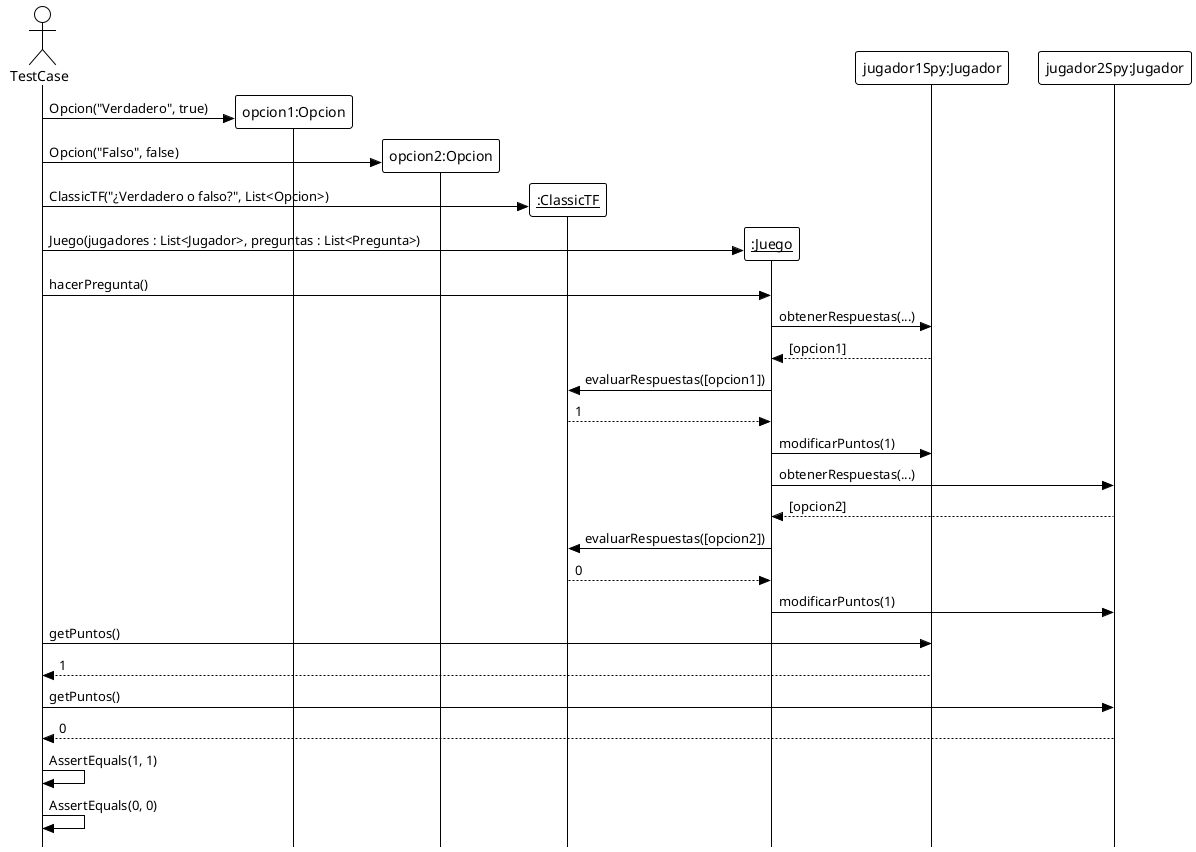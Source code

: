 @startuml

!theme plain
skinparam style strictuml

Actor TestCase

create "opcion1:Opcion"
TestCase -> "opcion1:Opcion" : Opcion("Verdadero", true)

create "opcion2:Opcion"
TestCase -> "opcion2:Opcion" : Opcion("Falso", false)

create "__:ClassicTF__"
TestCase -> "__:ClassicTF__" : ClassicTF("¿Verdadero o falso?", List<Opcion>)

create "__:Juego__"
TestCase -> "__:Juego__" : Juego(jugadores : List<Jugador>, preguntas : List<Pregunta>)

TestCase -> "__:Juego__" : hacerPregunta()

"__:Juego__" -> "jugador1Spy:Jugador" : obtenerRespuestas(...)
"__:Juego__" <-- "jugador1Spy:Jugador" : [opcion1]
"__:Juego__" -> "__:ClassicTF__" : evaluarRespuestas([opcion1])
"__:Juego__" <-- "__:ClassicTF__" : 1
"__:Juego__" -> "jugador1Spy:Jugador" : modificarPuntos(1)

"__:Juego__" -> "jugador2Spy:Jugador" : obtenerRespuestas(...)
"__:Juego__" <-- "jugador2Spy:Jugador" : [opcion2]
"__:Juego__" -> "__:ClassicTF__" : evaluarRespuestas([opcion2])
"__:Juego__" <-- "__:ClassicTF__" : 0
"__:Juego__" -> "jugador2Spy:Jugador" : modificarPuntos(1)

TestCase -> "jugador1Spy:Jugador": getPuntos()
TestCase <-- "jugador1Spy:Jugador": 1

TestCase -> "jugador2Spy:Jugador": getPuntos()
TestCase <-- "jugador2Spy:Jugador": 0

TestCase -> TestCase : AssertEquals(1, 1)
TestCase -> TestCase : AssertEquals(0, 0)

@enduml
